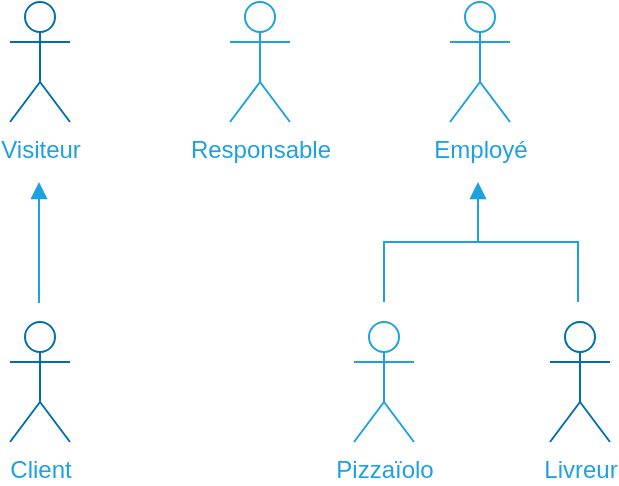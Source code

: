 <mxfile>
    <diagram id="ZDwU52DMAoR-JBrt6ogk" name="Page-1">
        <mxGraphModel dx="706" dy="735" grid="1" gridSize="10" guides="1" tooltips="1" connect="1" arrows="1" fold="1" page="1" pageScale="1" pageWidth="827" pageHeight="1169" math="0" shadow="0">
            <root>
                <mxCell id="0"/>
                <mxCell id="99" value="Application" style="" parent="0"/>
                <mxCell id="101" value="&lt;font color=&quot;#1da1e1&quot;&gt;Client&lt;/font&gt;" style="shape=umlActor;verticalLabelPosition=bottom;verticalAlign=top;html=1;strokeColor=#006EAF;fontColor=#ffffff;fillColor=none;" parent="99" vertex="1">
                    <mxGeometry x="10" y="170" width="30" height="60" as="geometry"/>
                </mxCell>
                <mxCell id="102" value="" style="endArrow=block;html=1;endFill=1;rounded=0;strokeColor=#1DA1E1;" parent="99" edge="1">
                    <mxGeometry width="50" height="50" relative="1" as="geometry">
                        <mxPoint x="24.5" y="160.5" as="sourcePoint"/>
                        <mxPoint x="24.5" y="100" as="targetPoint"/>
                    </mxGeometry>
                </mxCell>
                <mxCell id="103" value="&lt;font color=&quot;#1da1e1&quot;&gt;Employé&lt;/font&gt;" style="shape=umlActor;verticalLabelPosition=bottom;verticalAlign=top;html=1;strokeColor=#1DA1E1;fillColor=none;" parent="99" vertex="1">
                    <mxGeometry x="230" y="10" width="30" height="60" as="geometry"/>
                </mxCell>
                <mxCell id="105" value="" style="endArrow=none;html=1;endFill=0;rounded=0;strokeColor=#1DA1E1;" parent="99" edge="1">
                    <mxGeometry width="50" height="50" relative="1" as="geometry">
                        <mxPoint x="197" y="160" as="sourcePoint"/>
                        <mxPoint x="294" y="160" as="targetPoint"/>
                        <Array as="points">
                            <mxPoint x="197" y="130"/>
                            <mxPoint x="294" y="130"/>
                        </Array>
                    </mxGeometry>
                </mxCell>
                <mxCell id="108" value="" style="endArrow=block;html=1;endFill=1;rounded=0;strokeColor=#1DA1E1;" parent="99" edge="1">
                    <mxGeometry width="50" height="50" relative="1" as="geometry">
                        <mxPoint x="244" y="130" as="sourcePoint"/>
                        <mxPoint x="244" y="100" as="targetPoint"/>
                    </mxGeometry>
                </mxCell>
                <mxCell id="1" value="Acteurs et actions" parent="0"/>
                <mxCell id="5" value="&lt;font color=&quot;#1da1e1&quot;&gt;Pizzaïolo&lt;/font&gt;" style="shape=umlActor;verticalLabelPosition=bottom;verticalAlign=top;html=1;strokeColor=#1DA1E1;fillColor=none;" parent="1" vertex="1">
                    <mxGeometry x="182" y="170" width="30" height="60" as="geometry"/>
                </mxCell>
                <mxCell id="6" value="&lt;font color=&quot;#1da1e1&quot;&gt;Livreur&lt;/font&gt;" style="shape=umlActor;verticalLabelPosition=bottom;verticalAlign=top;html=1;strokeColor=#006EAF;fontColor=#ffffff;fillColor=none;rotation=0;direction=east;" parent="1" vertex="1">
                    <mxGeometry x="280" y="170" width="30" height="60" as="geometry"/>
                </mxCell>
                <mxCell id="7" value="&lt;font color=&quot;#1da1e1&quot;&gt;Visiteur&lt;/font&gt;" style="shape=umlActor;verticalLabelPosition=bottom;verticalAlign=top;html=1;strokeColor=#006EAF;fontColor=#ffffff;fillColor=none;" parent="1" vertex="1">
                    <mxGeometry x="10" y="10" width="30" height="60" as="geometry"/>
                </mxCell>
                <mxCell id="2" value="&lt;font color=&quot;#1da1e1&quot;&gt;Responsable&lt;br&gt;&lt;/font&gt;" style="shape=umlActor;verticalLabelPosition=bottom;verticalAlign=top;html=1;strokeColor=#1DA1E1;fillColor=none;" parent="1" vertex="1">
                    <mxGeometry x="120" y="10" width="30" height="60" as="geometry"/>
                </mxCell>
            </root>
        </mxGraphModel>
    </diagram>
</mxfile>